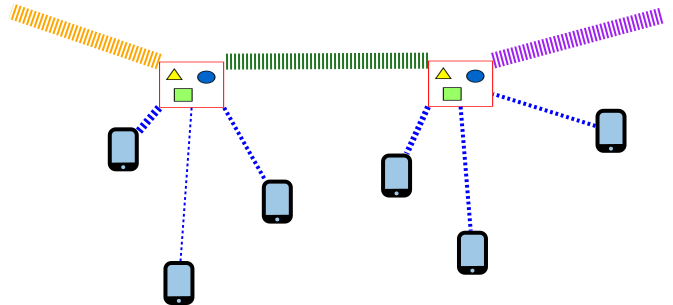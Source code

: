 <?xml version="1.0" encoding="UTF-8"?>
<dia:diagram xmlns:dia="http://www.lysator.liu.se/~alla/dia/">
  <dia:layer name="Hintergrund" visible="true" active="true">
    <dia:object type="Standard - Image" version="0" id="O0">
      <dia:attribute name="obj_pos">
        <dia:point val="24.395,15.375"/>
      </dia:attribute>
      <dia:attribute name="obj_bb">
        <dia:rectangle val="24.345,15.325;27.7,17.729"/>
      </dia:attribute>
      <dia:attribute name="elem_corner">
        <dia:point val="24.395,15.375"/>
      </dia:attribute>
      <dia:attribute name="elem_width">
        <dia:real val="3.255"/>
      </dia:attribute>
      <dia:attribute name="elem_height">
        <dia:real val="2.304"/>
      </dia:attribute>
      <dia:attribute name="border_width">
        <dia:real val="0.1"/>
      </dia:attribute>
      <dia:attribute name="draw_border">
        <dia:boolean val="false"/>
      </dia:attribute>
      <dia:attribute name="keep_aspect">
        <dia:boolean val="true"/>
      </dia:attribute>
      <dia:attribute name="file">
        <dia:string>#ap.png#</dia:string>
      </dia:attribute>
    </dia:object>
    <dia:object type="Standard - Line" version="0" id="O1">
      <dia:attribute name="obj_pos">
        <dia:point val="24.395,15.375"/>
      </dia:attribute>
      <dia:attribute name="obj_bb">
        <dia:rectangle val="16.492,12.342;24.903,15.883"/>
      </dia:attribute>
      <dia:attribute name="conn_endpoints">
        <dia:point val="24.395,15.375"/>
        <dia:point val="17,12.85"/>
      </dia:attribute>
      <dia:attribute name="numcp">
        <dia:int val="1"/>
      </dia:attribute>
      <dia:attribute name="line_color">
        <dia:color val="#ffa500"/>
      </dia:attribute>
      <dia:attribute name="line_width">
        <dia:real val="0.8"/>
      </dia:attribute>
      <dia:attribute name="line_style">
        <dia:enum val="4"/>
      </dia:attribute>
      <dia:connections>
        <dia:connection handle="0" to="O0" connection="0"/>
      </dia:connections>
    </dia:object>
    <dia:object type="Standard - Line" version="0" id="O2">
      <dia:attribute name="obj_pos">
        <dia:point val="37.845,15.325"/>
      </dia:attribute>
      <dia:attribute name="obj_bb">
        <dia:rectangle val="27.248,14.923;38.247,15.777"/>
      </dia:attribute>
      <dia:attribute name="conn_endpoints">
        <dia:point val="37.845,15.325"/>
        <dia:point val="27.65,15.375"/>
      </dia:attribute>
      <dia:attribute name="numcp">
        <dia:int val="1"/>
      </dia:attribute>
      <dia:attribute name="line_color">
        <dia:color val="#217521"/>
      </dia:attribute>
      <dia:attribute name="line_width">
        <dia:real val="0.8"/>
      </dia:attribute>
      <dia:attribute name="line_style">
        <dia:enum val="4"/>
      </dia:attribute>
      <dia:connections>
        <dia:connection handle="0" to="O3" connection="0"/>
        <dia:connection handle="1" to="O0" connection="2"/>
      </dia:connections>
    </dia:object>
    <dia:object type="Standard - Image" version="0" id="O3">
      <dia:attribute name="obj_pos">
        <dia:point val="37.845,15.325"/>
      </dia:attribute>
      <dia:attribute name="obj_bb">
        <dia:rectangle val="37.795,15.275;41.15,17.678"/>
      </dia:attribute>
      <dia:attribute name="elem_corner">
        <dia:point val="37.845,15.325"/>
      </dia:attribute>
      <dia:attribute name="elem_width">
        <dia:real val="3.255"/>
      </dia:attribute>
      <dia:attribute name="elem_height">
        <dia:real val="2.304"/>
      </dia:attribute>
      <dia:attribute name="border_width">
        <dia:real val="0.1"/>
      </dia:attribute>
      <dia:attribute name="draw_border">
        <dia:boolean val="false"/>
      </dia:attribute>
      <dia:attribute name="keep_aspect">
        <dia:boolean val="true"/>
      </dia:attribute>
      <dia:attribute name="file">
        <dia:string>#ap.png#</dia:string>
      </dia:attribute>
    </dia:object>
    <dia:object type="Standard - Line" version="0" id="O4">
      <dia:attribute name="obj_pos">
        <dia:point val="41.1,15.325"/>
      </dia:attribute>
      <dia:attribute name="obj_bb">
        <dia:rectangle val="40.61,12.56;50.09,15.815"/>
      </dia:attribute>
      <dia:attribute name="conn_endpoints">
        <dia:point val="41.1,15.325"/>
        <dia:point val="49.6,13.05"/>
      </dia:attribute>
      <dia:attribute name="numcp">
        <dia:int val="1"/>
      </dia:attribute>
      <dia:attribute name="line_color">
        <dia:color val="#a020f0"/>
      </dia:attribute>
      <dia:attribute name="line_width">
        <dia:real val="0.8"/>
      </dia:attribute>
      <dia:attribute name="line_style">
        <dia:enum val="4"/>
      </dia:attribute>
      <dia:connections>
        <dia:connection handle="0" to="O3" connection="2"/>
      </dia:connections>
    </dia:object>
    <dia:group>
      <dia:object type="Standard - Box" version="0" id="O5">
        <dia:attribute name="obj_pos">
          <dia:point val="21.931,18.758"/>
        </dia:attribute>
        <dia:attribute name="obj_bb">
          <dia:rectangle val="21.831,18.658;23.381,20.858"/>
        </dia:attribute>
        <dia:attribute name="elem_corner">
          <dia:point val="21.931,18.758"/>
        </dia:attribute>
        <dia:attribute name="elem_width">
          <dia:real val="1.35"/>
        </dia:attribute>
        <dia:attribute name="elem_height">
          <dia:real val="2.0"/>
        </dia:attribute>
        <dia:attribute name="border_width">
          <dia:real val="0.2"/>
        </dia:attribute>
        <dia:attribute name="inner_color">
          <dia:color val="#9ec8e5"/>
        </dia:attribute>
        <dia:attribute name="show_background">
          <dia:boolean val="true"/>
        </dia:attribute>
        <dia:attribute name="corner_radius">
          <dia:real val="0.3"/>
        </dia:attribute>
      </dia:object>
      <dia:object type="Standard - Line" version="0" id="O6">
        <dia:attribute name="obj_pos">
          <dia:point val="23.229,20.564"/>
        </dia:attribute>
        <dia:attribute name="obj_bb">
          <dia:rectangle val="21.816,20.413;23.38,20.727"/>
        </dia:attribute>
        <dia:attribute name="conn_endpoints">
          <dia:point val="23.229,20.564"/>
          <dia:point val="21.968,20.576"/>
        </dia:attribute>
        <dia:attribute name="numcp">
          <dia:int val="1"/>
        </dia:attribute>
        <dia:attribute name="line_width">
          <dia:real val="0.3"/>
        </dia:attribute>
      </dia:object>
      <dia:object type="Geometric - Perfect Circle" version="1" id="O7">
        <dia:attribute name="obj_pos">
          <dia:point val="22.552,20.599"/>
        </dia:attribute>
        <dia:attribute name="obj_bb">
          <dia:rectangle val="22.502,20.549;22.706,20.752"/>
        </dia:attribute>
        <dia:attribute name="meta">
          <dia:composite type="dict"/>
        </dia:attribute>
        <dia:attribute name="elem_corner">
          <dia:point val="22.552,20.599"/>
        </dia:attribute>
        <dia:attribute name="elem_width">
          <dia:real val="0.103"/>
        </dia:attribute>
        <dia:attribute name="elem_height">
          <dia:real val="0.103"/>
        </dia:attribute>
        <dia:attribute name="line_width">
          <dia:real val="0.1"/>
        </dia:attribute>
        <dia:attribute name="line_colour">
          <dia:color val="#9ec8e5"/>
        </dia:attribute>
        <dia:attribute name="fill_colour">
          <dia:color val="#ffffff"/>
        </dia:attribute>
        <dia:attribute name="show_background">
          <dia:boolean val="true"/>
        </dia:attribute>
        <dia:attribute name="line_style">
          <dia:enum val="0"/>
          <dia:real val="1"/>
        </dia:attribute>
        <dia:attribute name="flip_horizontal">
          <dia:boolean val="false"/>
        </dia:attribute>
        <dia:attribute name="flip_vertical">
          <dia:boolean val="false"/>
        </dia:attribute>
        <dia:attribute name="subscale">
          <dia:real val="1"/>
        </dia:attribute>
      </dia:object>
    </dia:group>
    <dia:group>
      <dia:object type="Standard - Box" version="0" id="O8">
        <dia:attribute name="obj_pos">
          <dia:point val="24.715,25.442"/>
        </dia:attribute>
        <dia:attribute name="obj_bb">
          <dia:rectangle val="24.615,25.342;26.165,27.542"/>
        </dia:attribute>
        <dia:attribute name="elem_corner">
          <dia:point val="24.715,25.442"/>
        </dia:attribute>
        <dia:attribute name="elem_width">
          <dia:real val="1.35"/>
        </dia:attribute>
        <dia:attribute name="elem_height">
          <dia:real val="2.0"/>
        </dia:attribute>
        <dia:attribute name="border_width">
          <dia:real val="0.2"/>
        </dia:attribute>
        <dia:attribute name="inner_color">
          <dia:color val="#9ec8e5"/>
        </dia:attribute>
        <dia:attribute name="show_background">
          <dia:boolean val="true"/>
        </dia:attribute>
        <dia:attribute name="corner_radius">
          <dia:real val="0.3"/>
        </dia:attribute>
      </dia:object>
      <dia:object type="Standard - Line" version="0" id="O9">
        <dia:attribute name="obj_pos">
          <dia:point val="26.013,27.249"/>
        </dia:attribute>
        <dia:attribute name="obj_bb">
          <dia:rectangle val="24.6,27.097;26.164,27.412"/>
        </dia:attribute>
        <dia:attribute name="conn_endpoints">
          <dia:point val="26.013,27.249"/>
          <dia:point val="24.752,27.26"/>
        </dia:attribute>
        <dia:attribute name="numcp">
          <dia:int val="1"/>
        </dia:attribute>
        <dia:attribute name="line_width">
          <dia:real val="0.3"/>
        </dia:attribute>
      </dia:object>
      <dia:object type="Geometric - Perfect Circle" version="1" id="O10">
        <dia:attribute name="obj_pos">
          <dia:point val="25.336,27.283"/>
        </dia:attribute>
        <dia:attribute name="obj_bb">
          <dia:rectangle val="25.286,27.233;25.489,27.436"/>
        </dia:attribute>
        <dia:attribute name="meta">
          <dia:composite type="dict"/>
        </dia:attribute>
        <dia:attribute name="elem_corner">
          <dia:point val="25.336,27.283"/>
        </dia:attribute>
        <dia:attribute name="elem_width">
          <dia:real val="0.103"/>
        </dia:attribute>
        <dia:attribute name="elem_height">
          <dia:real val="0.103"/>
        </dia:attribute>
        <dia:attribute name="line_width">
          <dia:real val="0.1"/>
        </dia:attribute>
        <dia:attribute name="line_colour">
          <dia:color val="#9ec8e5"/>
        </dia:attribute>
        <dia:attribute name="fill_colour">
          <dia:color val="#ffffff"/>
        </dia:attribute>
        <dia:attribute name="show_background">
          <dia:boolean val="true"/>
        </dia:attribute>
        <dia:attribute name="line_style">
          <dia:enum val="0"/>
          <dia:real val="1"/>
        </dia:attribute>
        <dia:attribute name="flip_horizontal">
          <dia:boolean val="false"/>
        </dia:attribute>
        <dia:attribute name="flip_vertical">
          <dia:boolean val="false"/>
        </dia:attribute>
        <dia:attribute name="subscale">
          <dia:real val="1"/>
        </dia:attribute>
      </dia:object>
    </dia:group>
    <dia:group>
      <dia:object type="Standard - Box" version="0" id="O11">
        <dia:attribute name="obj_pos">
          <dia:point val="29.633,21.372"/>
        </dia:attribute>
        <dia:attribute name="obj_bb">
          <dia:rectangle val="29.533,21.273;31.083,23.473"/>
        </dia:attribute>
        <dia:attribute name="elem_corner">
          <dia:point val="29.633,21.372"/>
        </dia:attribute>
        <dia:attribute name="elem_width">
          <dia:real val="1.35"/>
        </dia:attribute>
        <dia:attribute name="elem_height">
          <dia:real val="2.0"/>
        </dia:attribute>
        <dia:attribute name="border_width">
          <dia:real val="0.2"/>
        </dia:attribute>
        <dia:attribute name="inner_color">
          <dia:color val="#9ec8e5"/>
        </dia:attribute>
        <dia:attribute name="show_background">
          <dia:boolean val="true"/>
        </dia:attribute>
        <dia:attribute name="corner_radius">
          <dia:real val="0.3"/>
        </dia:attribute>
      </dia:object>
      <dia:object type="Standard - Line" version="0" id="O12">
        <dia:attribute name="obj_pos">
          <dia:point val="30.931,23.18"/>
        </dia:attribute>
        <dia:attribute name="obj_bb">
          <dia:rectangle val="29.519,23.028;31.082,23.342"/>
        </dia:attribute>
        <dia:attribute name="conn_endpoints">
          <dia:point val="30.931,23.18"/>
          <dia:point val="29.67,23.191"/>
        </dia:attribute>
        <dia:attribute name="numcp">
          <dia:int val="1"/>
        </dia:attribute>
        <dia:attribute name="line_width">
          <dia:real val="0.3"/>
        </dia:attribute>
      </dia:object>
      <dia:object type="Geometric - Perfect Circle" version="1" id="O13">
        <dia:attribute name="obj_pos">
          <dia:point val="30.255,23.214"/>
        </dia:attribute>
        <dia:attribute name="obj_bb">
          <dia:rectangle val="30.205,23.164;30.408,23.367"/>
        </dia:attribute>
        <dia:attribute name="meta">
          <dia:composite type="dict"/>
        </dia:attribute>
        <dia:attribute name="elem_corner">
          <dia:point val="30.255,23.214"/>
        </dia:attribute>
        <dia:attribute name="elem_width">
          <dia:real val="0.103"/>
        </dia:attribute>
        <dia:attribute name="elem_height">
          <dia:real val="0.103"/>
        </dia:attribute>
        <dia:attribute name="line_width">
          <dia:real val="0.1"/>
        </dia:attribute>
        <dia:attribute name="line_colour">
          <dia:color val="#9ec8e5"/>
        </dia:attribute>
        <dia:attribute name="fill_colour">
          <dia:color val="#ffffff"/>
        </dia:attribute>
        <dia:attribute name="show_background">
          <dia:boolean val="true"/>
        </dia:attribute>
        <dia:attribute name="line_style">
          <dia:enum val="0"/>
          <dia:real val="1"/>
        </dia:attribute>
        <dia:attribute name="flip_horizontal">
          <dia:boolean val="false"/>
        </dia:attribute>
        <dia:attribute name="flip_vertical">
          <dia:boolean val="false"/>
        </dia:attribute>
        <dia:attribute name="subscale">
          <dia:real val="1"/>
        </dia:attribute>
      </dia:object>
    </dia:group>
    <dia:group>
      <dia:object type="Standard - Box" version="0" id="O14">
        <dia:attribute name="obj_pos">
          <dia:point val="35.596,20.07"/>
        </dia:attribute>
        <dia:attribute name="obj_bb">
          <dia:rectangle val="35.496,19.97;37.046,22.17"/>
        </dia:attribute>
        <dia:attribute name="elem_corner">
          <dia:point val="35.596,20.07"/>
        </dia:attribute>
        <dia:attribute name="elem_width">
          <dia:real val="1.35"/>
        </dia:attribute>
        <dia:attribute name="elem_height">
          <dia:real val="2.0"/>
        </dia:attribute>
        <dia:attribute name="border_width">
          <dia:real val="0.2"/>
        </dia:attribute>
        <dia:attribute name="inner_color">
          <dia:color val="#9ec8e5"/>
        </dia:attribute>
        <dia:attribute name="show_background">
          <dia:boolean val="true"/>
        </dia:attribute>
        <dia:attribute name="corner_radius">
          <dia:real val="0.3"/>
        </dia:attribute>
      </dia:object>
      <dia:object type="Standard - Line" version="0" id="O15">
        <dia:attribute name="obj_pos">
          <dia:point val="36.894,21.877"/>
        </dia:attribute>
        <dia:attribute name="obj_bb">
          <dia:rectangle val="35.482,21.726;37.045,22.04"/>
        </dia:attribute>
        <dia:attribute name="conn_endpoints">
          <dia:point val="36.894,21.877"/>
          <dia:point val="35.633,21.888"/>
        </dia:attribute>
        <dia:attribute name="numcp">
          <dia:int val="1"/>
        </dia:attribute>
        <dia:attribute name="line_width">
          <dia:real val="0.3"/>
        </dia:attribute>
      </dia:object>
      <dia:object type="Geometric - Perfect Circle" version="1" id="O16">
        <dia:attribute name="obj_pos">
          <dia:point val="36.218,21.911"/>
        </dia:attribute>
        <dia:attribute name="obj_bb">
          <dia:rectangle val="36.168,21.861;36.371,22.064"/>
        </dia:attribute>
        <dia:attribute name="meta">
          <dia:composite type="dict"/>
        </dia:attribute>
        <dia:attribute name="elem_corner">
          <dia:point val="36.218,21.911"/>
        </dia:attribute>
        <dia:attribute name="elem_width">
          <dia:real val="0.103"/>
        </dia:attribute>
        <dia:attribute name="elem_height">
          <dia:real val="0.103"/>
        </dia:attribute>
        <dia:attribute name="line_width">
          <dia:real val="0.1"/>
        </dia:attribute>
        <dia:attribute name="line_colour">
          <dia:color val="#9ec8e5"/>
        </dia:attribute>
        <dia:attribute name="fill_colour">
          <dia:color val="#ffffff"/>
        </dia:attribute>
        <dia:attribute name="show_background">
          <dia:boolean val="true"/>
        </dia:attribute>
        <dia:attribute name="line_style">
          <dia:enum val="0"/>
          <dia:real val="1"/>
        </dia:attribute>
        <dia:attribute name="flip_horizontal">
          <dia:boolean val="false"/>
        </dia:attribute>
        <dia:attribute name="flip_vertical">
          <dia:boolean val="false"/>
        </dia:attribute>
        <dia:attribute name="subscale">
          <dia:real val="1"/>
        </dia:attribute>
      </dia:object>
    </dia:group>
    <dia:group>
      <dia:object type="Standard - Box" version="0" id="O17">
        <dia:attribute name="obj_pos">
          <dia:point val="39.391,23.93"/>
        </dia:attribute>
        <dia:attribute name="obj_bb">
          <dia:rectangle val="39.291,23.83;40.841,26.03"/>
        </dia:attribute>
        <dia:attribute name="elem_corner">
          <dia:point val="39.391,23.93"/>
        </dia:attribute>
        <dia:attribute name="elem_width">
          <dia:real val="1.35"/>
        </dia:attribute>
        <dia:attribute name="elem_height">
          <dia:real val="2.0"/>
        </dia:attribute>
        <dia:attribute name="border_width">
          <dia:real val="0.2"/>
        </dia:attribute>
        <dia:attribute name="inner_color">
          <dia:color val="#9ec8e5"/>
        </dia:attribute>
        <dia:attribute name="show_background">
          <dia:boolean val="true"/>
        </dia:attribute>
        <dia:attribute name="corner_radius">
          <dia:real val="0.3"/>
        </dia:attribute>
      </dia:object>
      <dia:object type="Standard - Line" version="0" id="O18">
        <dia:attribute name="obj_pos">
          <dia:point val="40.689,25.737"/>
        </dia:attribute>
        <dia:attribute name="obj_bb">
          <dia:rectangle val="39.277,25.585;40.84,25.899"/>
        </dia:attribute>
        <dia:attribute name="conn_endpoints">
          <dia:point val="40.689,25.737"/>
          <dia:point val="39.428,25.748"/>
        </dia:attribute>
        <dia:attribute name="numcp">
          <dia:int val="1"/>
        </dia:attribute>
        <dia:attribute name="line_width">
          <dia:real val="0.3"/>
        </dia:attribute>
      </dia:object>
      <dia:object type="Geometric - Perfect Circle" version="1" id="O19">
        <dia:attribute name="obj_pos">
          <dia:point val="40.013,25.771"/>
        </dia:attribute>
        <dia:attribute name="obj_bb">
          <dia:rectangle val="39.963,25.721;40.166,25.924"/>
        </dia:attribute>
        <dia:attribute name="meta">
          <dia:composite type="dict"/>
        </dia:attribute>
        <dia:attribute name="elem_corner">
          <dia:point val="40.013,25.771"/>
        </dia:attribute>
        <dia:attribute name="elem_width">
          <dia:real val="0.103"/>
        </dia:attribute>
        <dia:attribute name="elem_height">
          <dia:real val="0.103"/>
        </dia:attribute>
        <dia:attribute name="line_width">
          <dia:real val="0.1"/>
        </dia:attribute>
        <dia:attribute name="line_colour">
          <dia:color val="#9ec8e5"/>
        </dia:attribute>
        <dia:attribute name="fill_colour">
          <dia:color val="#ffffff"/>
        </dia:attribute>
        <dia:attribute name="show_background">
          <dia:boolean val="true"/>
        </dia:attribute>
        <dia:attribute name="line_style">
          <dia:enum val="0"/>
          <dia:real val="1"/>
        </dia:attribute>
        <dia:attribute name="flip_horizontal">
          <dia:boolean val="false"/>
        </dia:attribute>
        <dia:attribute name="flip_vertical">
          <dia:boolean val="false"/>
        </dia:attribute>
        <dia:attribute name="subscale">
          <dia:real val="1"/>
        </dia:attribute>
      </dia:object>
    </dia:group>
    <dia:group>
      <dia:object type="Standard - Box" version="0" id="O20">
        <dia:attribute name="obj_pos">
          <dia:point val="46.318,17.833"/>
        </dia:attribute>
        <dia:attribute name="obj_bb">
          <dia:rectangle val="46.218,17.733;47.768,19.933"/>
        </dia:attribute>
        <dia:attribute name="elem_corner">
          <dia:point val="46.318,17.833"/>
        </dia:attribute>
        <dia:attribute name="elem_width">
          <dia:real val="1.35"/>
        </dia:attribute>
        <dia:attribute name="elem_height">
          <dia:real val="2.0"/>
        </dia:attribute>
        <dia:attribute name="border_width">
          <dia:real val="0.2"/>
        </dia:attribute>
        <dia:attribute name="inner_color">
          <dia:color val="#9ec8e5"/>
        </dia:attribute>
        <dia:attribute name="show_background">
          <dia:boolean val="true"/>
        </dia:attribute>
        <dia:attribute name="corner_radius">
          <dia:real val="0.3"/>
        </dia:attribute>
      </dia:object>
      <dia:object type="Standard - Line" version="0" id="O21">
        <dia:attribute name="obj_pos">
          <dia:point val="47.616,19.64"/>
        </dia:attribute>
        <dia:attribute name="obj_bb">
          <dia:rectangle val="46.204,19.488;47.767,19.803"/>
        </dia:attribute>
        <dia:attribute name="conn_endpoints">
          <dia:point val="47.616,19.64"/>
          <dia:point val="46.355,19.651"/>
        </dia:attribute>
        <dia:attribute name="numcp">
          <dia:int val="1"/>
        </dia:attribute>
        <dia:attribute name="line_width">
          <dia:real val="0.3"/>
        </dia:attribute>
      </dia:object>
      <dia:object type="Geometric - Perfect Circle" version="1" id="O22">
        <dia:attribute name="obj_pos">
          <dia:point val="46.94,19.674"/>
        </dia:attribute>
        <dia:attribute name="obj_bb">
          <dia:rectangle val="46.89,19.624;47.093,19.827"/>
        </dia:attribute>
        <dia:attribute name="meta">
          <dia:composite type="dict"/>
        </dia:attribute>
        <dia:attribute name="elem_corner">
          <dia:point val="46.94,19.674"/>
        </dia:attribute>
        <dia:attribute name="elem_width">
          <dia:real val="0.103"/>
        </dia:attribute>
        <dia:attribute name="elem_height">
          <dia:real val="0.103"/>
        </dia:attribute>
        <dia:attribute name="line_width">
          <dia:real val="0.1"/>
        </dia:attribute>
        <dia:attribute name="line_colour">
          <dia:color val="#9ec8e5"/>
        </dia:attribute>
        <dia:attribute name="fill_colour">
          <dia:color val="#ffffff"/>
        </dia:attribute>
        <dia:attribute name="show_background">
          <dia:boolean val="true"/>
        </dia:attribute>
        <dia:attribute name="line_style">
          <dia:enum val="0"/>
          <dia:real val="1"/>
        </dia:attribute>
        <dia:attribute name="flip_horizontal">
          <dia:boolean val="false"/>
        </dia:attribute>
        <dia:attribute name="flip_vertical">
          <dia:boolean val="false"/>
        </dia:attribute>
        <dia:attribute name="subscale">
          <dia:real val="1"/>
        </dia:attribute>
      </dia:object>
    </dia:group>
    <dia:object type="Standard - Line" version="0" id="O23">
      <dia:attribute name="obj_pos">
        <dia:point val="24.395,17.678"/>
      </dia:attribute>
      <dia:attribute name="obj_bb">
        <dia:rectangle val="23.096,17.396;24.677,19.142"/>
      </dia:attribute>
      <dia:attribute name="conn_endpoints">
        <dia:point val="24.395,17.678"/>
        <dia:point val="23.378,18.86"/>
      </dia:attribute>
      <dia:attribute name="numcp">
        <dia:int val="1"/>
      </dia:attribute>
      <dia:attribute name="line_color">
        <dia:color val="#0000ff"/>
      </dia:attribute>
      <dia:attribute name="line_width">
        <dia:real val="0.4"/>
      </dia:attribute>
      <dia:attribute name="line_style">
        <dia:enum val="4"/>
      </dia:attribute>
      <dia:attribute name="dashlength">
        <dia:real val="1.4"/>
      </dia:attribute>
      <dia:connections>
        <dia:connection handle="0" to="O0" connection="5"/>
        <dia:connection handle="1" to="O5" connection="8"/>
      </dia:connections>
    </dia:object>
    <dia:object type="Standard - Line" version="0" id="O24">
      <dia:attribute name="obj_pos">
        <dia:point val="26.023,17.678"/>
      </dia:attribute>
      <dia:attribute name="obj_bb">
        <dia:rectangle val="25.416,17.625;26.076,25.395"/>
      </dia:attribute>
      <dia:attribute name="conn_endpoints">
        <dia:point val="26.023,17.678"/>
        <dia:point val="25.469,25.342"/>
      </dia:attribute>
      <dia:attribute name="numcp">
        <dia:int val="1"/>
      </dia:attribute>
      <dia:attribute name="line_color">
        <dia:color val="#0000ff"/>
      </dia:attribute>
      <dia:attribute name="line_width">
        <dia:real val="0.1"/>
      </dia:attribute>
      <dia:attribute name="line_style">
        <dia:enum val="4"/>
      </dia:attribute>
      <dia:attribute name="dashlength">
        <dia:real val="1.4"/>
      </dia:attribute>
      <dia:connections>
        <dia:connection handle="0" to="O0" connection="6"/>
        <dia:connection handle="1" to="O8" connection="8"/>
      </dia:connections>
    </dia:object>
    <dia:object type="Standard - Line" version="0" id="O25">
      <dia:attribute name="obj_pos">
        <dia:point val="27.65,17.678"/>
      </dia:attribute>
      <dia:attribute name="obj_bb">
        <dia:rectangle val="27.514,17.542;29.842,21.445"/>
      </dia:attribute>
      <dia:attribute name="conn_endpoints">
        <dia:point val="27.65,17.678"/>
        <dia:point val="29.706,21.309"/>
      </dia:attribute>
      <dia:attribute name="numcp">
        <dia:int val="1"/>
      </dia:attribute>
      <dia:attribute name="line_color">
        <dia:color val="#0000ff"/>
      </dia:attribute>
      <dia:attribute name="line_width">
        <dia:real val="0.2"/>
      </dia:attribute>
      <dia:attribute name="line_style">
        <dia:enum val="4"/>
      </dia:attribute>
      <dia:attribute name="dashlength">
        <dia:real val="1.4"/>
      </dia:attribute>
      <dia:connections>
        <dia:connection handle="0" to="O0" connection="7"/>
        <dia:connection handle="1" to="O11" connection="8"/>
      </dia:connections>
    </dia:object>
    <dia:object type="Standard - Line" version="0" id="O26">
      <dia:attribute name="obj_pos">
        <dia:point val="37.845,17.628"/>
      </dia:attribute>
      <dia:attribute name="obj_bb">
        <dia:rectangle val="36.575,17.43;38.044,20.169"/>
      </dia:attribute>
      <dia:attribute name="conn_endpoints">
        <dia:point val="37.845,17.628"/>
        <dia:point val="36.774,19.97"/>
      </dia:attribute>
      <dia:attribute name="numcp">
        <dia:int val="1"/>
      </dia:attribute>
      <dia:attribute name="line_color">
        <dia:color val="#0000ff"/>
      </dia:attribute>
      <dia:attribute name="line_width">
        <dia:real val="0.3"/>
      </dia:attribute>
      <dia:attribute name="line_style">
        <dia:enum val="4"/>
      </dia:attribute>
      <dia:attribute name="dashlength">
        <dia:real val="1.4"/>
      </dia:attribute>
      <dia:connections>
        <dia:connection handle="0" to="O3" connection="5"/>
        <dia:connection handle="1" to="O14" connection="8"/>
      </dia:connections>
    </dia:object>
    <dia:object type="Standard - Line" version="0" id="O27">
      <dia:attribute name="obj_pos">
        <dia:point val="39.472,17.628"/>
      </dia:attribute>
      <dia:attribute name="obj_bb">
        <dia:rectangle val="39.365,17.521;40.084,23.937"/>
      </dia:attribute>
      <dia:attribute name="conn_endpoints">
        <dia:point val="39.472,17.628"/>
        <dia:point val="39.977,23.829"/>
      </dia:attribute>
      <dia:attribute name="numcp">
        <dia:int val="1"/>
      </dia:attribute>
      <dia:attribute name="line_color">
        <dia:color val="#0000ff"/>
      </dia:attribute>
      <dia:attribute name="line_width">
        <dia:real val="0.2"/>
      </dia:attribute>
      <dia:attribute name="line_style">
        <dia:enum val="4"/>
      </dia:attribute>
      <dia:attribute name="dashlength">
        <dia:real val="1.4"/>
      </dia:attribute>
      <dia:connections>
        <dia:connection handle="0" to="O3" connection="6"/>
        <dia:connection handle="1" to="O17" connection="8"/>
      </dia:connections>
    </dia:object>
    <dia:object type="Standard - Line" version="0" id="O28">
      <dia:attribute name="obj_pos">
        <dia:point val="46.218,18.59"/>
      </dia:attribute>
      <dia:attribute name="obj_bb">
        <dia:rectangle val="41.074,16.892;46.343,18.715"/>
      </dia:attribute>
      <dia:attribute name="conn_endpoints">
        <dia:point val="46.218,18.59"/>
        <dia:point val="41.199,17.018"/>
      </dia:attribute>
      <dia:attribute name="numcp">
        <dia:int val="1"/>
      </dia:attribute>
      <dia:attribute name="line_color">
        <dia:color val="#0000ff"/>
      </dia:attribute>
      <dia:attribute name="line_width">
        <dia:real val="0.2"/>
      </dia:attribute>
      <dia:attribute name="line_style">
        <dia:enum val="4"/>
      </dia:attribute>
      <dia:attribute name="dashlength">
        <dia:real val="1.4"/>
      </dia:attribute>
      <dia:connections>
        <dia:connection handle="0" to="O20" connection="8"/>
        <dia:connection handle="1" to="O3" connection="8"/>
      </dia:connections>
    </dia:object>
  </dia:layer>
</dia:diagram>
